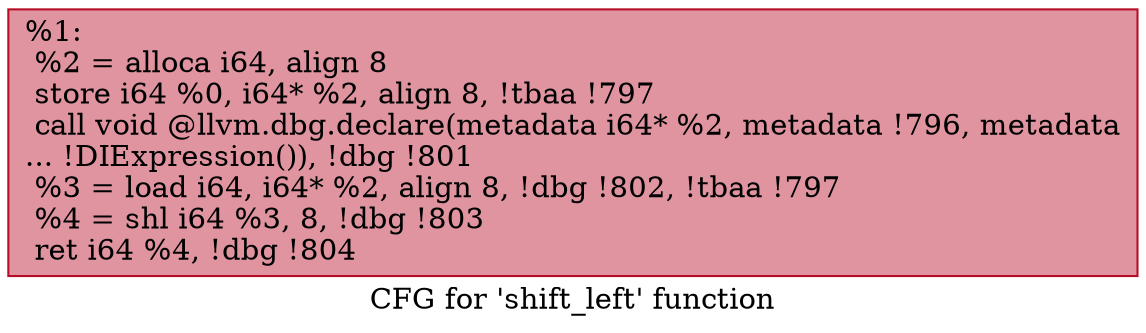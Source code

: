 digraph "CFG for 'shift_left' function" {
	label="CFG for 'shift_left' function";

	Node0x1997b90 [shape=record,color="#b70d28ff", style=filled, fillcolor="#b70d2870",label="{%1:\l  %2 = alloca i64, align 8\l  store i64 %0, i64* %2, align 8, !tbaa !797\l  call void @llvm.dbg.declare(metadata i64* %2, metadata !796, metadata\l... !DIExpression()), !dbg !801\l  %3 = load i64, i64* %2, align 8, !dbg !802, !tbaa !797\l  %4 = shl i64 %3, 8, !dbg !803\l  ret i64 %4, !dbg !804\l}"];
}
